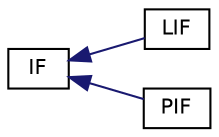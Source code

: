 digraph "Graphical Class Hierarchy"
{
  edge [fontname="Helvetica",fontsize="10",labelfontname="Helvetica",labelfontsize="10"];
  node [fontname="Helvetica",fontsize="10",shape=record];
  rankdir="LR";
  Node0 [label="IF",height=0.2,width=0.4,color="black", fillcolor="white", style="filled",URL="$classIF.html"];
  Node0 -> Node1 [dir="back",color="midnightblue",fontsize="10",style="solid",fontname="Helvetica"];
  Node1 [label="LIF",height=0.2,width=0.4,color="black", fillcolor="white", style="filled",URL="$classLIF.html"];
  Node0 -> Node2 [dir="back",color="midnightblue",fontsize="10",style="solid",fontname="Helvetica"];
  Node2 [label="PIF",height=0.2,width=0.4,color="black", fillcolor="white", style="filled",URL="$classPIF.html"];
}
